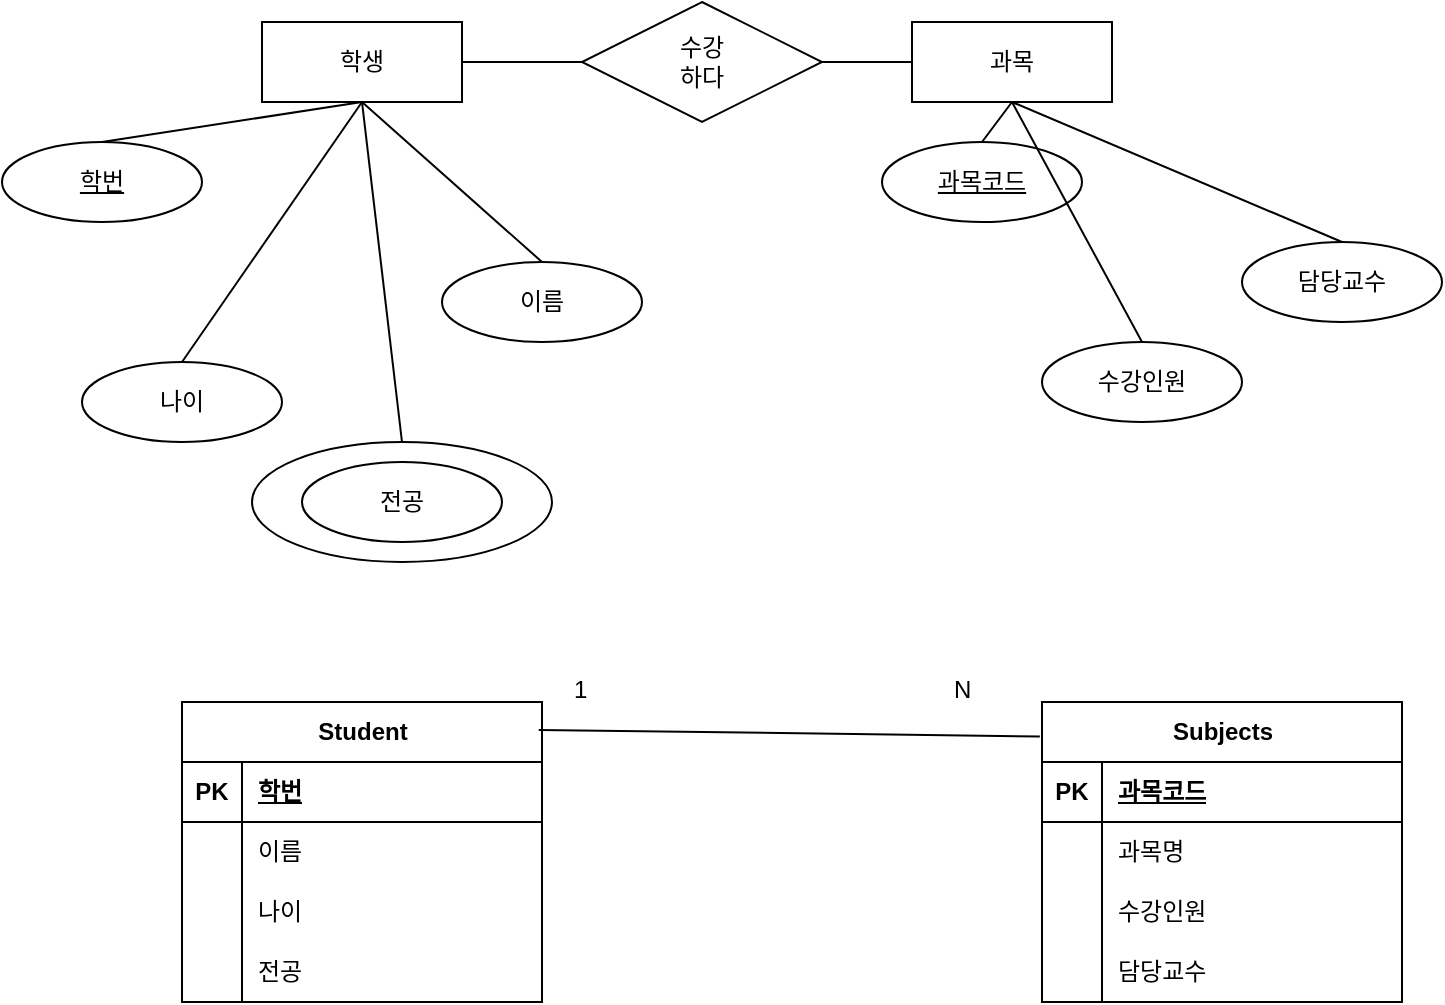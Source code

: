 <mxfile version="24.8.6">
  <diagram id="R2lEEEUBdFMjLlhIrx00" name="Page-1">
    <mxGraphModel dx="1900" dy="522" grid="1" gridSize="10" guides="1" tooltips="1" connect="1" arrows="1" fold="1" page="1" pageScale="1" pageWidth="850" pageHeight="1100" math="0" shadow="0" extFonts="Permanent Marker^https://fonts.googleapis.com/css?family=Permanent+Marker">
      <root>
        <mxCell id="0" />
        <mxCell id="1" parent="0" />
        <mxCell id="84UGIZd14tPgRMk5i68x-10" value="" style="ellipse;whiteSpace=wrap;html=1;align=center;" vertex="1" parent="1">
          <mxGeometry x="75" y="230" width="150" height="60" as="geometry" />
        </mxCell>
        <mxCell id="84UGIZd14tPgRMk5i68x-2" value="학생" style="whiteSpace=wrap;html=1;align=center;" vertex="1" parent="1">
          <mxGeometry x="80" y="20" width="100" height="40" as="geometry" />
        </mxCell>
        <mxCell id="84UGIZd14tPgRMk5i68x-3" value="과목" style="whiteSpace=wrap;html=1;align=center;" vertex="1" parent="1">
          <mxGeometry x="405" y="20" width="100" height="40" as="geometry" />
        </mxCell>
        <mxCell id="84UGIZd14tPgRMk5i68x-6" value="학번" style="ellipse;whiteSpace=wrap;html=1;align=center;fontStyle=4" vertex="1" parent="1">
          <mxGeometry x="-50" y="80" width="100" height="40" as="geometry" />
        </mxCell>
        <mxCell id="84UGIZd14tPgRMk5i68x-7" value="이름" style="ellipse;whiteSpace=wrap;html=1;align=center;" vertex="1" parent="1">
          <mxGeometry x="170" y="140" width="100" height="40" as="geometry" />
        </mxCell>
        <mxCell id="84UGIZd14tPgRMk5i68x-8" value="나이" style="ellipse;whiteSpace=wrap;html=1;align=center;" vertex="1" parent="1">
          <mxGeometry x="-10" y="190" width="100" height="40" as="geometry" />
        </mxCell>
        <mxCell id="84UGIZd14tPgRMk5i68x-9" value="전공" style="ellipse;whiteSpace=wrap;html=1;align=center;" vertex="1" parent="1">
          <mxGeometry x="100" y="240" width="100" height="40" as="geometry" />
        </mxCell>
        <mxCell id="84UGIZd14tPgRMk5i68x-11" value="수강&lt;div&gt;하다&lt;/div&gt;" style="shape=rhombus;perimeter=rhombusPerimeter;whiteSpace=wrap;html=1;align=center;" vertex="1" parent="1">
          <mxGeometry x="240" y="10" width="120" height="60" as="geometry" />
        </mxCell>
        <mxCell id="84UGIZd14tPgRMk5i68x-12" value="" style="endArrow=none;html=1;rounded=0;entryX=0.5;entryY=1;entryDx=0;entryDy=0;exitX=0.5;exitY=0;exitDx=0;exitDy=0;" edge="1" parent="1" source="84UGIZd14tPgRMk5i68x-6" target="84UGIZd14tPgRMk5i68x-2">
          <mxGeometry relative="1" as="geometry">
            <mxPoint x="320" y="80" as="sourcePoint" />
            <mxPoint x="480" y="80" as="targetPoint" />
          </mxGeometry>
        </mxCell>
        <mxCell id="84UGIZd14tPgRMk5i68x-13" value="" style="endArrow=none;html=1;rounded=0;entryX=0.5;entryY=1;entryDx=0;entryDy=0;exitX=0.5;exitY=0;exitDx=0;exitDy=0;" edge="1" parent="1" source="84UGIZd14tPgRMk5i68x-7" target="84UGIZd14tPgRMk5i68x-2">
          <mxGeometry relative="1" as="geometry">
            <mxPoint x="90" y="90" as="sourcePoint" />
            <mxPoint x="140" y="70" as="targetPoint" />
          </mxGeometry>
        </mxCell>
        <mxCell id="84UGIZd14tPgRMk5i68x-14" value="" style="endArrow=none;html=1;rounded=0;exitX=0.5;exitY=0;exitDx=0;exitDy=0;" edge="1" parent="1" source="84UGIZd14tPgRMk5i68x-8">
          <mxGeometry relative="1" as="geometry">
            <mxPoint x="100" y="140" as="sourcePoint" />
            <mxPoint x="130" y="60" as="targetPoint" />
          </mxGeometry>
        </mxCell>
        <mxCell id="84UGIZd14tPgRMk5i68x-15" value="" style="endArrow=none;html=1;rounded=0;exitX=0.5;exitY=0;exitDx=0;exitDy=0;entryX=0.5;entryY=1;entryDx=0;entryDy=0;" edge="1" parent="1" source="84UGIZd14tPgRMk5i68x-10" target="84UGIZd14tPgRMk5i68x-2">
          <mxGeometry relative="1" as="geometry">
            <mxPoint x="210" y="180" as="sourcePoint" />
            <mxPoint x="140" y="70" as="targetPoint" />
          </mxGeometry>
        </mxCell>
        <mxCell id="84UGIZd14tPgRMk5i68x-16" value="" style="endArrow=none;html=1;rounded=0;exitX=1;exitY=0.5;exitDx=0;exitDy=0;entryX=0;entryY=0.5;entryDx=0;entryDy=0;" edge="1" parent="1" source="84UGIZd14tPgRMk5i68x-2" target="84UGIZd14tPgRMk5i68x-11">
          <mxGeometry relative="1" as="geometry">
            <mxPoint x="320" y="80" as="sourcePoint" />
            <mxPoint x="480" y="80" as="targetPoint" />
          </mxGeometry>
        </mxCell>
        <mxCell id="84UGIZd14tPgRMk5i68x-17" value="" style="endArrow=none;html=1;rounded=0;exitX=1;exitY=0.5;exitDx=0;exitDy=0;" edge="1" parent="1" source="84UGIZd14tPgRMk5i68x-11" target="84UGIZd14tPgRMk5i68x-3">
          <mxGeometry relative="1" as="geometry">
            <mxPoint x="320" y="80" as="sourcePoint" />
            <mxPoint x="480" y="80" as="targetPoint" />
          </mxGeometry>
        </mxCell>
        <mxCell id="84UGIZd14tPgRMk5i68x-32" value="Student" style="shape=table;startSize=30;container=1;collapsible=1;childLayout=tableLayout;fixedRows=1;rowLines=0;fontStyle=1;align=center;resizeLast=1;html=1;" vertex="1" parent="1">
          <mxGeometry x="40" y="360" width="180" height="150" as="geometry" />
        </mxCell>
        <mxCell id="84UGIZd14tPgRMk5i68x-33" value="" style="shape=tableRow;horizontal=0;startSize=0;swimlaneHead=0;swimlaneBody=0;fillColor=none;collapsible=0;dropTarget=0;points=[[0,0.5],[1,0.5]];portConstraint=eastwest;top=0;left=0;right=0;bottom=1;" vertex="1" parent="84UGIZd14tPgRMk5i68x-32">
          <mxGeometry y="30" width="180" height="30" as="geometry" />
        </mxCell>
        <mxCell id="84UGIZd14tPgRMk5i68x-34" value="PK" style="shape=partialRectangle;connectable=0;fillColor=none;top=0;left=0;bottom=0;right=0;fontStyle=1;overflow=hidden;whiteSpace=wrap;html=1;" vertex="1" parent="84UGIZd14tPgRMk5i68x-33">
          <mxGeometry width="30" height="30" as="geometry">
            <mxRectangle width="30" height="30" as="alternateBounds" />
          </mxGeometry>
        </mxCell>
        <mxCell id="84UGIZd14tPgRMk5i68x-35" value="학번" style="shape=partialRectangle;connectable=0;fillColor=none;top=0;left=0;bottom=0;right=0;align=left;spacingLeft=6;fontStyle=5;overflow=hidden;whiteSpace=wrap;html=1;" vertex="1" parent="84UGIZd14tPgRMk5i68x-33">
          <mxGeometry x="30" width="150" height="30" as="geometry">
            <mxRectangle width="150" height="30" as="alternateBounds" />
          </mxGeometry>
        </mxCell>
        <mxCell id="84UGIZd14tPgRMk5i68x-36" value="" style="shape=tableRow;horizontal=0;startSize=0;swimlaneHead=0;swimlaneBody=0;fillColor=none;collapsible=0;dropTarget=0;points=[[0,0.5],[1,0.5]];portConstraint=eastwest;top=0;left=0;right=0;bottom=0;" vertex="1" parent="84UGIZd14tPgRMk5i68x-32">
          <mxGeometry y="60" width="180" height="30" as="geometry" />
        </mxCell>
        <mxCell id="84UGIZd14tPgRMk5i68x-37" value="" style="shape=partialRectangle;connectable=0;fillColor=none;top=0;left=0;bottom=0;right=0;editable=1;overflow=hidden;whiteSpace=wrap;html=1;" vertex="1" parent="84UGIZd14tPgRMk5i68x-36">
          <mxGeometry width="30" height="30" as="geometry">
            <mxRectangle width="30" height="30" as="alternateBounds" />
          </mxGeometry>
        </mxCell>
        <mxCell id="84UGIZd14tPgRMk5i68x-38" value="이름" style="shape=partialRectangle;connectable=0;fillColor=none;top=0;left=0;bottom=0;right=0;align=left;spacingLeft=6;overflow=hidden;whiteSpace=wrap;html=1;" vertex="1" parent="84UGIZd14tPgRMk5i68x-36">
          <mxGeometry x="30" width="150" height="30" as="geometry">
            <mxRectangle width="150" height="30" as="alternateBounds" />
          </mxGeometry>
        </mxCell>
        <mxCell id="84UGIZd14tPgRMk5i68x-39" value="" style="shape=tableRow;horizontal=0;startSize=0;swimlaneHead=0;swimlaneBody=0;fillColor=none;collapsible=0;dropTarget=0;points=[[0,0.5],[1,0.5]];portConstraint=eastwest;top=0;left=0;right=0;bottom=0;" vertex="1" parent="84UGIZd14tPgRMk5i68x-32">
          <mxGeometry y="90" width="180" height="30" as="geometry" />
        </mxCell>
        <mxCell id="84UGIZd14tPgRMk5i68x-40" value="" style="shape=partialRectangle;connectable=0;fillColor=none;top=0;left=0;bottom=0;right=0;editable=1;overflow=hidden;whiteSpace=wrap;html=1;" vertex="1" parent="84UGIZd14tPgRMk5i68x-39">
          <mxGeometry width="30" height="30" as="geometry">
            <mxRectangle width="30" height="30" as="alternateBounds" />
          </mxGeometry>
        </mxCell>
        <mxCell id="84UGIZd14tPgRMk5i68x-41" value="나이" style="shape=partialRectangle;connectable=0;fillColor=none;top=0;left=0;bottom=0;right=0;align=left;spacingLeft=6;overflow=hidden;whiteSpace=wrap;html=1;" vertex="1" parent="84UGIZd14tPgRMk5i68x-39">
          <mxGeometry x="30" width="150" height="30" as="geometry">
            <mxRectangle width="150" height="30" as="alternateBounds" />
          </mxGeometry>
        </mxCell>
        <mxCell id="84UGIZd14tPgRMk5i68x-42" value="" style="shape=tableRow;horizontal=0;startSize=0;swimlaneHead=0;swimlaneBody=0;fillColor=none;collapsible=0;dropTarget=0;points=[[0,0.5],[1,0.5]];portConstraint=eastwest;top=0;left=0;right=0;bottom=0;" vertex="1" parent="84UGIZd14tPgRMk5i68x-32">
          <mxGeometry y="120" width="180" height="30" as="geometry" />
        </mxCell>
        <mxCell id="84UGIZd14tPgRMk5i68x-43" value="" style="shape=partialRectangle;connectable=0;fillColor=none;top=0;left=0;bottom=0;right=0;editable=1;overflow=hidden;whiteSpace=wrap;html=1;" vertex="1" parent="84UGIZd14tPgRMk5i68x-42">
          <mxGeometry width="30" height="30" as="geometry">
            <mxRectangle width="30" height="30" as="alternateBounds" />
          </mxGeometry>
        </mxCell>
        <mxCell id="84UGIZd14tPgRMk5i68x-44" value="전공" style="shape=partialRectangle;connectable=0;fillColor=none;top=0;left=0;bottom=0;right=0;align=left;spacingLeft=6;overflow=hidden;whiteSpace=wrap;html=1;" vertex="1" parent="84UGIZd14tPgRMk5i68x-42">
          <mxGeometry x="30" width="150" height="30" as="geometry">
            <mxRectangle width="150" height="30" as="alternateBounds" />
          </mxGeometry>
        </mxCell>
        <mxCell id="84UGIZd14tPgRMk5i68x-45" value="Subjects" style="shape=table;startSize=30;container=1;collapsible=1;childLayout=tableLayout;fixedRows=1;rowLines=0;fontStyle=1;align=center;resizeLast=1;html=1;" vertex="1" parent="1">
          <mxGeometry x="470" y="360" width="180" height="150" as="geometry" />
        </mxCell>
        <mxCell id="84UGIZd14tPgRMk5i68x-46" value="" style="shape=tableRow;horizontal=0;startSize=0;swimlaneHead=0;swimlaneBody=0;fillColor=none;collapsible=0;dropTarget=0;points=[[0,0.5],[1,0.5]];portConstraint=eastwest;top=0;left=0;right=0;bottom=1;" vertex="1" parent="84UGIZd14tPgRMk5i68x-45">
          <mxGeometry y="30" width="180" height="30" as="geometry" />
        </mxCell>
        <mxCell id="84UGIZd14tPgRMk5i68x-47" value="PK" style="shape=partialRectangle;connectable=0;fillColor=none;top=0;left=0;bottom=0;right=0;fontStyle=1;overflow=hidden;whiteSpace=wrap;html=1;" vertex="1" parent="84UGIZd14tPgRMk5i68x-46">
          <mxGeometry width="30" height="30" as="geometry">
            <mxRectangle width="30" height="30" as="alternateBounds" />
          </mxGeometry>
        </mxCell>
        <mxCell id="84UGIZd14tPgRMk5i68x-48" value="과목코드" style="shape=partialRectangle;connectable=0;fillColor=none;top=0;left=0;bottom=0;right=0;align=left;spacingLeft=6;fontStyle=5;overflow=hidden;whiteSpace=wrap;html=1;" vertex="1" parent="84UGIZd14tPgRMk5i68x-46">
          <mxGeometry x="30" width="150" height="30" as="geometry">
            <mxRectangle width="150" height="30" as="alternateBounds" />
          </mxGeometry>
        </mxCell>
        <mxCell id="84UGIZd14tPgRMk5i68x-49" value="" style="shape=tableRow;horizontal=0;startSize=0;swimlaneHead=0;swimlaneBody=0;fillColor=none;collapsible=0;dropTarget=0;points=[[0,0.5],[1,0.5]];portConstraint=eastwest;top=0;left=0;right=0;bottom=0;" vertex="1" parent="84UGIZd14tPgRMk5i68x-45">
          <mxGeometry y="60" width="180" height="30" as="geometry" />
        </mxCell>
        <mxCell id="84UGIZd14tPgRMk5i68x-50" value="" style="shape=partialRectangle;connectable=0;fillColor=none;top=0;left=0;bottom=0;right=0;editable=1;overflow=hidden;whiteSpace=wrap;html=1;" vertex="1" parent="84UGIZd14tPgRMk5i68x-49">
          <mxGeometry width="30" height="30" as="geometry">
            <mxRectangle width="30" height="30" as="alternateBounds" />
          </mxGeometry>
        </mxCell>
        <mxCell id="84UGIZd14tPgRMk5i68x-51" value="과목명" style="shape=partialRectangle;connectable=0;fillColor=none;top=0;left=0;bottom=0;right=0;align=left;spacingLeft=6;overflow=hidden;whiteSpace=wrap;html=1;" vertex="1" parent="84UGIZd14tPgRMk5i68x-49">
          <mxGeometry x="30" width="150" height="30" as="geometry">
            <mxRectangle width="150" height="30" as="alternateBounds" />
          </mxGeometry>
        </mxCell>
        <mxCell id="84UGIZd14tPgRMk5i68x-52" value="" style="shape=tableRow;horizontal=0;startSize=0;swimlaneHead=0;swimlaneBody=0;fillColor=none;collapsible=0;dropTarget=0;points=[[0,0.5],[1,0.5]];portConstraint=eastwest;top=0;left=0;right=0;bottom=0;" vertex="1" parent="84UGIZd14tPgRMk5i68x-45">
          <mxGeometry y="90" width="180" height="30" as="geometry" />
        </mxCell>
        <mxCell id="84UGIZd14tPgRMk5i68x-53" value="" style="shape=partialRectangle;connectable=0;fillColor=none;top=0;left=0;bottom=0;right=0;editable=1;overflow=hidden;whiteSpace=wrap;html=1;" vertex="1" parent="84UGIZd14tPgRMk5i68x-52">
          <mxGeometry width="30" height="30" as="geometry">
            <mxRectangle width="30" height="30" as="alternateBounds" />
          </mxGeometry>
        </mxCell>
        <mxCell id="84UGIZd14tPgRMk5i68x-54" value="수강인원" style="shape=partialRectangle;connectable=0;fillColor=none;top=0;left=0;bottom=0;right=0;align=left;spacingLeft=6;overflow=hidden;whiteSpace=wrap;html=1;" vertex="1" parent="84UGIZd14tPgRMk5i68x-52">
          <mxGeometry x="30" width="150" height="30" as="geometry">
            <mxRectangle width="150" height="30" as="alternateBounds" />
          </mxGeometry>
        </mxCell>
        <mxCell id="84UGIZd14tPgRMk5i68x-55" value="" style="shape=tableRow;horizontal=0;startSize=0;swimlaneHead=0;swimlaneBody=0;fillColor=none;collapsible=0;dropTarget=0;points=[[0,0.5],[1,0.5]];portConstraint=eastwest;top=0;left=0;right=0;bottom=0;" vertex="1" parent="84UGIZd14tPgRMk5i68x-45">
          <mxGeometry y="120" width="180" height="30" as="geometry" />
        </mxCell>
        <mxCell id="84UGIZd14tPgRMk5i68x-56" value="" style="shape=partialRectangle;connectable=0;fillColor=none;top=0;left=0;bottom=0;right=0;editable=1;overflow=hidden;whiteSpace=wrap;html=1;" vertex="1" parent="84UGIZd14tPgRMk5i68x-55">
          <mxGeometry width="30" height="30" as="geometry">
            <mxRectangle width="30" height="30" as="alternateBounds" />
          </mxGeometry>
        </mxCell>
        <mxCell id="84UGIZd14tPgRMk5i68x-57" value="담당교수" style="shape=partialRectangle;connectable=0;fillColor=none;top=0;left=0;bottom=0;right=0;align=left;spacingLeft=6;overflow=hidden;whiteSpace=wrap;html=1;" vertex="1" parent="84UGIZd14tPgRMk5i68x-55">
          <mxGeometry x="30" width="150" height="30" as="geometry">
            <mxRectangle width="150" height="30" as="alternateBounds" />
          </mxGeometry>
        </mxCell>
        <mxCell id="84UGIZd14tPgRMk5i68x-58" value="과목코드" style="ellipse;whiteSpace=wrap;html=1;align=center;fontStyle=4" vertex="1" parent="1">
          <mxGeometry x="390" y="80" width="100" height="40" as="geometry" />
        </mxCell>
        <mxCell id="84UGIZd14tPgRMk5i68x-59" value="" style="endArrow=none;html=1;rounded=0;exitX=0.991;exitY=0.093;exitDx=0;exitDy=0;exitPerimeter=0;entryX=-0.006;entryY=0.115;entryDx=0;entryDy=0;entryPerimeter=0;" edge="1" parent="1" source="84UGIZd14tPgRMk5i68x-32" target="84UGIZd14tPgRMk5i68x-45">
          <mxGeometry relative="1" as="geometry">
            <mxPoint x="340" y="270" as="sourcePoint" />
            <mxPoint x="500" y="270" as="targetPoint" />
          </mxGeometry>
        </mxCell>
        <mxCell id="84UGIZd14tPgRMk5i68x-60" value="수강인원" style="ellipse;whiteSpace=wrap;html=1;align=center;" vertex="1" parent="1">
          <mxGeometry x="470" y="180" width="100" height="40" as="geometry" />
        </mxCell>
        <mxCell id="84UGIZd14tPgRMk5i68x-61" value="담당교수" style="ellipse;whiteSpace=wrap;html=1;align=center;" vertex="1" parent="1">
          <mxGeometry x="570" y="130" width="100" height="40" as="geometry" />
        </mxCell>
        <mxCell id="84UGIZd14tPgRMk5i68x-62" value="" style="endArrow=none;html=1;rounded=0;exitX=0.5;exitY=1;exitDx=0;exitDy=0;entryX=0.5;entryY=0;entryDx=0;entryDy=0;" edge="1" parent="1" source="84UGIZd14tPgRMk5i68x-3" target="84UGIZd14tPgRMk5i68x-58">
          <mxGeometry relative="1" as="geometry">
            <mxPoint x="340" y="270" as="sourcePoint" />
            <mxPoint x="500" y="270" as="targetPoint" />
          </mxGeometry>
        </mxCell>
        <mxCell id="84UGIZd14tPgRMk5i68x-63" value="" style="endArrow=none;html=1;rounded=0;exitX=0.5;exitY=1;exitDx=0;exitDy=0;entryX=0.5;entryY=0;entryDx=0;entryDy=0;" edge="1" parent="1" source="84UGIZd14tPgRMk5i68x-3" target="84UGIZd14tPgRMk5i68x-60">
          <mxGeometry relative="1" as="geometry">
            <mxPoint x="465" y="70" as="sourcePoint" />
            <mxPoint x="450" y="90" as="targetPoint" />
          </mxGeometry>
        </mxCell>
        <mxCell id="84UGIZd14tPgRMk5i68x-64" value="" style="endArrow=none;html=1;rounded=0;exitX=0.5;exitY=1;exitDx=0;exitDy=0;entryX=0.5;entryY=0;entryDx=0;entryDy=0;" edge="1" parent="1" source="84UGIZd14tPgRMk5i68x-3" target="84UGIZd14tPgRMk5i68x-61">
          <mxGeometry relative="1" as="geometry">
            <mxPoint x="465" y="70" as="sourcePoint" />
            <mxPoint x="485" y="140" as="targetPoint" />
          </mxGeometry>
        </mxCell>
        <mxCell id="84UGIZd14tPgRMk5i68x-66" value="1" style="text;strokeColor=none;fillColor=none;spacingLeft=4;spacingRight=4;overflow=hidden;rotatable=0;points=[[0,0.5],[1,0.5]];portConstraint=eastwest;fontSize=12;whiteSpace=wrap;html=1;" vertex="1" parent="1">
          <mxGeometry x="230" y="340" width="40" height="30" as="geometry" />
        </mxCell>
        <mxCell id="84UGIZd14tPgRMk5i68x-67" value="N" style="text;strokeColor=none;fillColor=none;spacingLeft=4;spacingRight=4;overflow=hidden;rotatable=0;points=[[0,0.5],[1,0.5]];portConstraint=eastwest;fontSize=12;whiteSpace=wrap;html=1;" vertex="1" parent="1">
          <mxGeometry x="420" y="340" width="40" height="30" as="geometry" />
        </mxCell>
      </root>
    </mxGraphModel>
  </diagram>
</mxfile>
